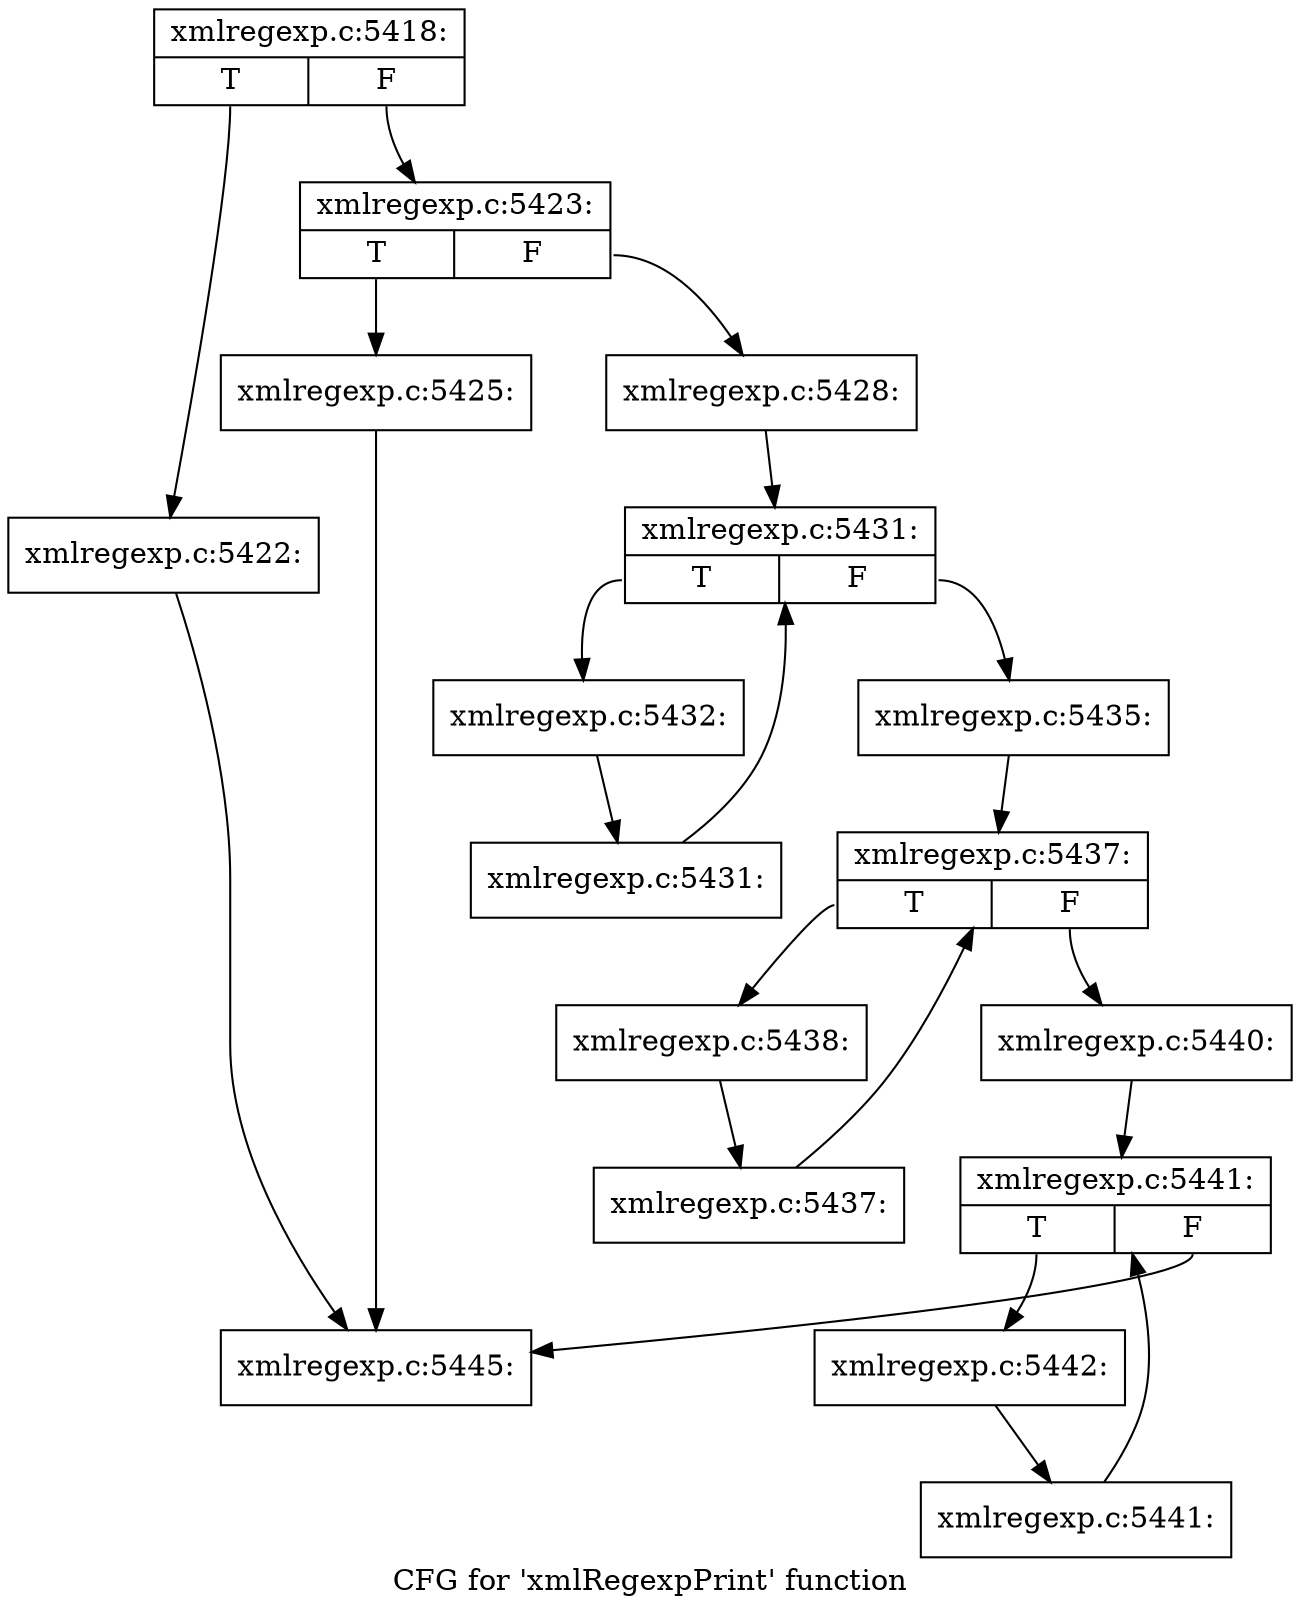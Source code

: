 digraph "CFG for 'xmlRegexpPrint' function" {
	label="CFG for 'xmlRegexpPrint' function";

	Node0x4080c00 [shape=record,label="{xmlregexp.c:5418:|{<s0>T|<s1>F}}"];
	Node0x4080c00:s0 -> Node0x4086cb0;
	Node0x4080c00:s1 -> Node0x4086d00;
	Node0x4086cb0 [shape=record,label="{xmlregexp.c:5422:}"];
	Node0x4086cb0 -> Node0x408bec0;
	Node0x4086d00 [shape=record,label="{xmlregexp.c:5423:|{<s0>T|<s1>F}}"];
	Node0x4086d00:s0 -> Node0x40878e0;
	Node0x4086d00:s1 -> Node0x4087d00;
	Node0x40878e0 [shape=record,label="{xmlregexp.c:5425:}"];
	Node0x40878e0 -> Node0x408bec0;
	Node0x4087d00 [shape=record,label="{xmlregexp.c:5428:}"];
	Node0x4087d00 -> Node0x4089370;
	Node0x4089370 [shape=record,label="{xmlregexp.c:5431:|{<s0>T|<s1>F}}"];
	Node0x4089370:s0 -> Node0x4089620;
	Node0x4089370:s1 -> Node0x3ff7870;
	Node0x4089620 [shape=record,label="{xmlregexp.c:5432:}"];
	Node0x4089620 -> Node0x4089590;
	Node0x4089590 [shape=record,label="{xmlregexp.c:5431:}"];
	Node0x4089590 -> Node0x4089370;
	Node0x3ff7870 [shape=record,label="{xmlregexp.c:5435:}"];
	Node0x3ff7870 -> Node0x408b420;
	Node0x408b420 [shape=record,label="{xmlregexp.c:5437:|{<s0>T|<s1>F}}"];
	Node0x408b420:s0 -> Node0x408b680;
	Node0x408b420:s1 -> Node0x408a5c0;
	Node0x408b680 [shape=record,label="{xmlregexp.c:5438:}"];
	Node0x408b680 -> Node0x408b630;
	Node0x408b630 [shape=record,label="{xmlregexp.c:5437:}"];
	Node0x408b630 -> Node0x408b420;
	Node0x408a5c0 [shape=record,label="{xmlregexp.c:5440:}"];
	Node0x408a5c0 -> Node0x408ca50;
	Node0x408ca50 [shape=record,label="{xmlregexp.c:5441:|{<s0>T|<s1>F}}"];
	Node0x408ca50:s0 -> Node0x408ccb0;
	Node0x408ca50:s1 -> Node0x408bec0;
	Node0x408ccb0 [shape=record,label="{xmlregexp.c:5442:}"];
	Node0x408ccb0 -> Node0x408cc60;
	Node0x408cc60 [shape=record,label="{xmlregexp.c:5441:}"];
	Node0x408cc60 -> Node0x408ca50;
	Node0x408bec0 [shape=record,label="{xmlregexp.c:5445:}"];
}

